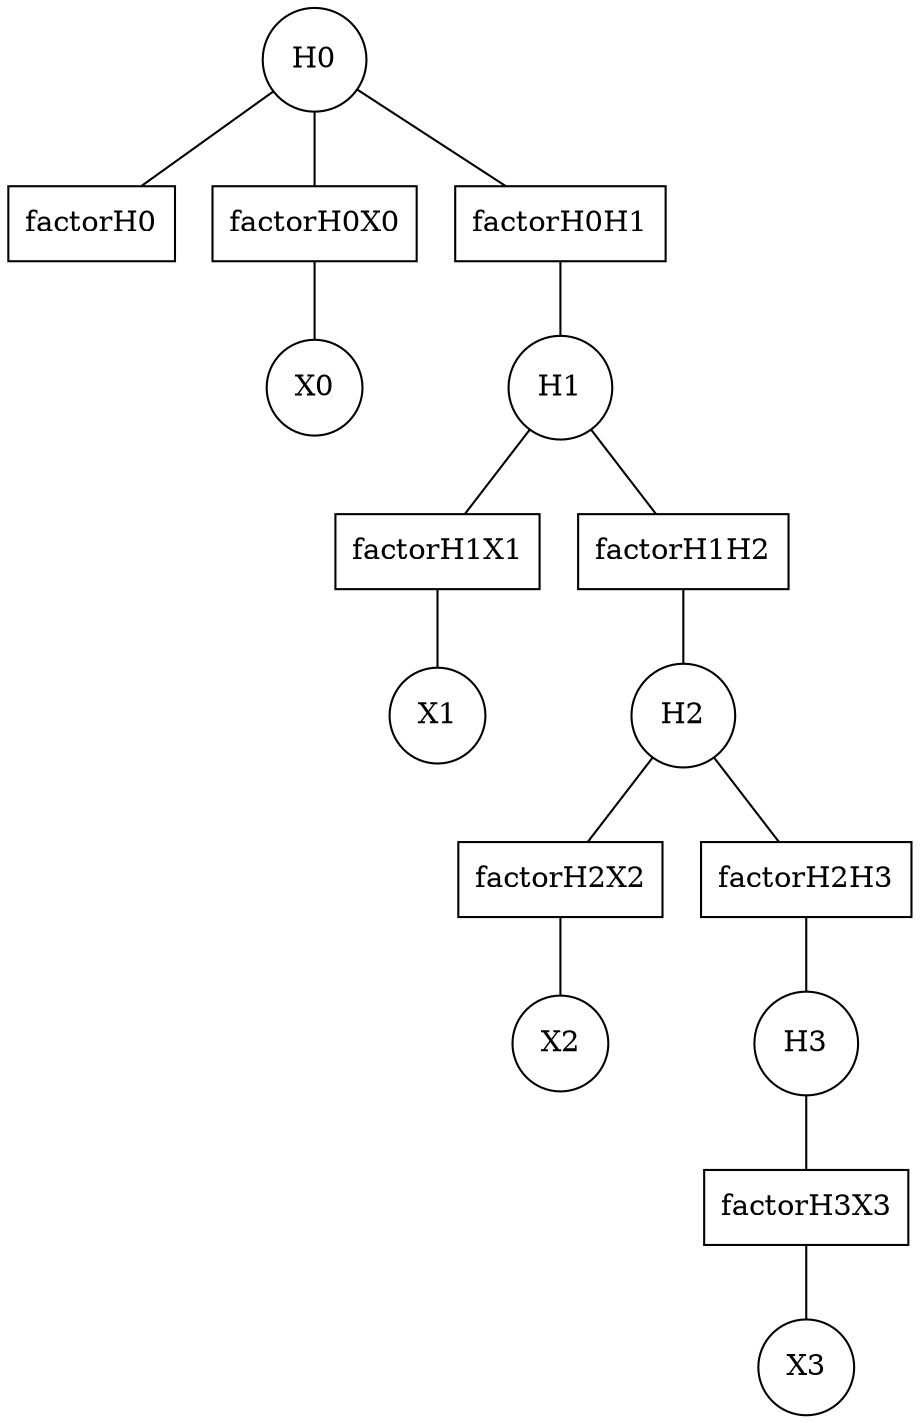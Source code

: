 graph factorGraph {
nodeH0 [shape=circle,label="H0"];
nodeH0 -- nodefactorH0;
nodeH0 -- nodefactorH0X0;
nodeH0 -- nodefactorH0H1;
nodefactorH0 [shape=box,label="factorH0"];

nodefactorH0X0 [shape=box,label="factorH0X0"];
nodefactorH0X0 -- nodeX0;
nodeX0 [shape=circle,label="X0"];

nodefactorH0H1 [shape=box,label="factorH0H1"];
nodefactorH0H1 -- nodeH1;
nodeH1 [shape=circle,label="H1"];
nodeH1 -- nodefactorH1X1;
nodeH1 -- nodefactorH1H2;
nodefactorH1X1 [shape=box,label="factorH1X1"];
nodefactorH1X1 -- nodeX1;
nodeX1 [shape=circle,label="X1"];

nodefactorH1H2 [shape=box,label="factorH1H2"];
nodefactorH1H2 -- nodeH2;
nodeH2 [shape=circle,label="H2"];
nodeH2 -- nodefactorH2X2;
nodeH2 -- nodefactorH2H3;
nodefactorH2X2 [shape=box,label="factorH2X2"];
nodefactorH2X2 -- nodeX2;
nodeX2 [shape=circle,label="X2"];

nodefactorH2H3 [shape=box,label="factorH2H3"];
nodefactorH2H3 -- nodeH3;
nodeH3 [shape=circle,label="H3"];
nodeH3 -- nodefactorH3X3;
nodefactorH3X3 [shape=box,label="factorH3X3"];
nodefactorH3X3 -- nodeX3;
nodeX3 [shape=circle,label="X3"];

}
